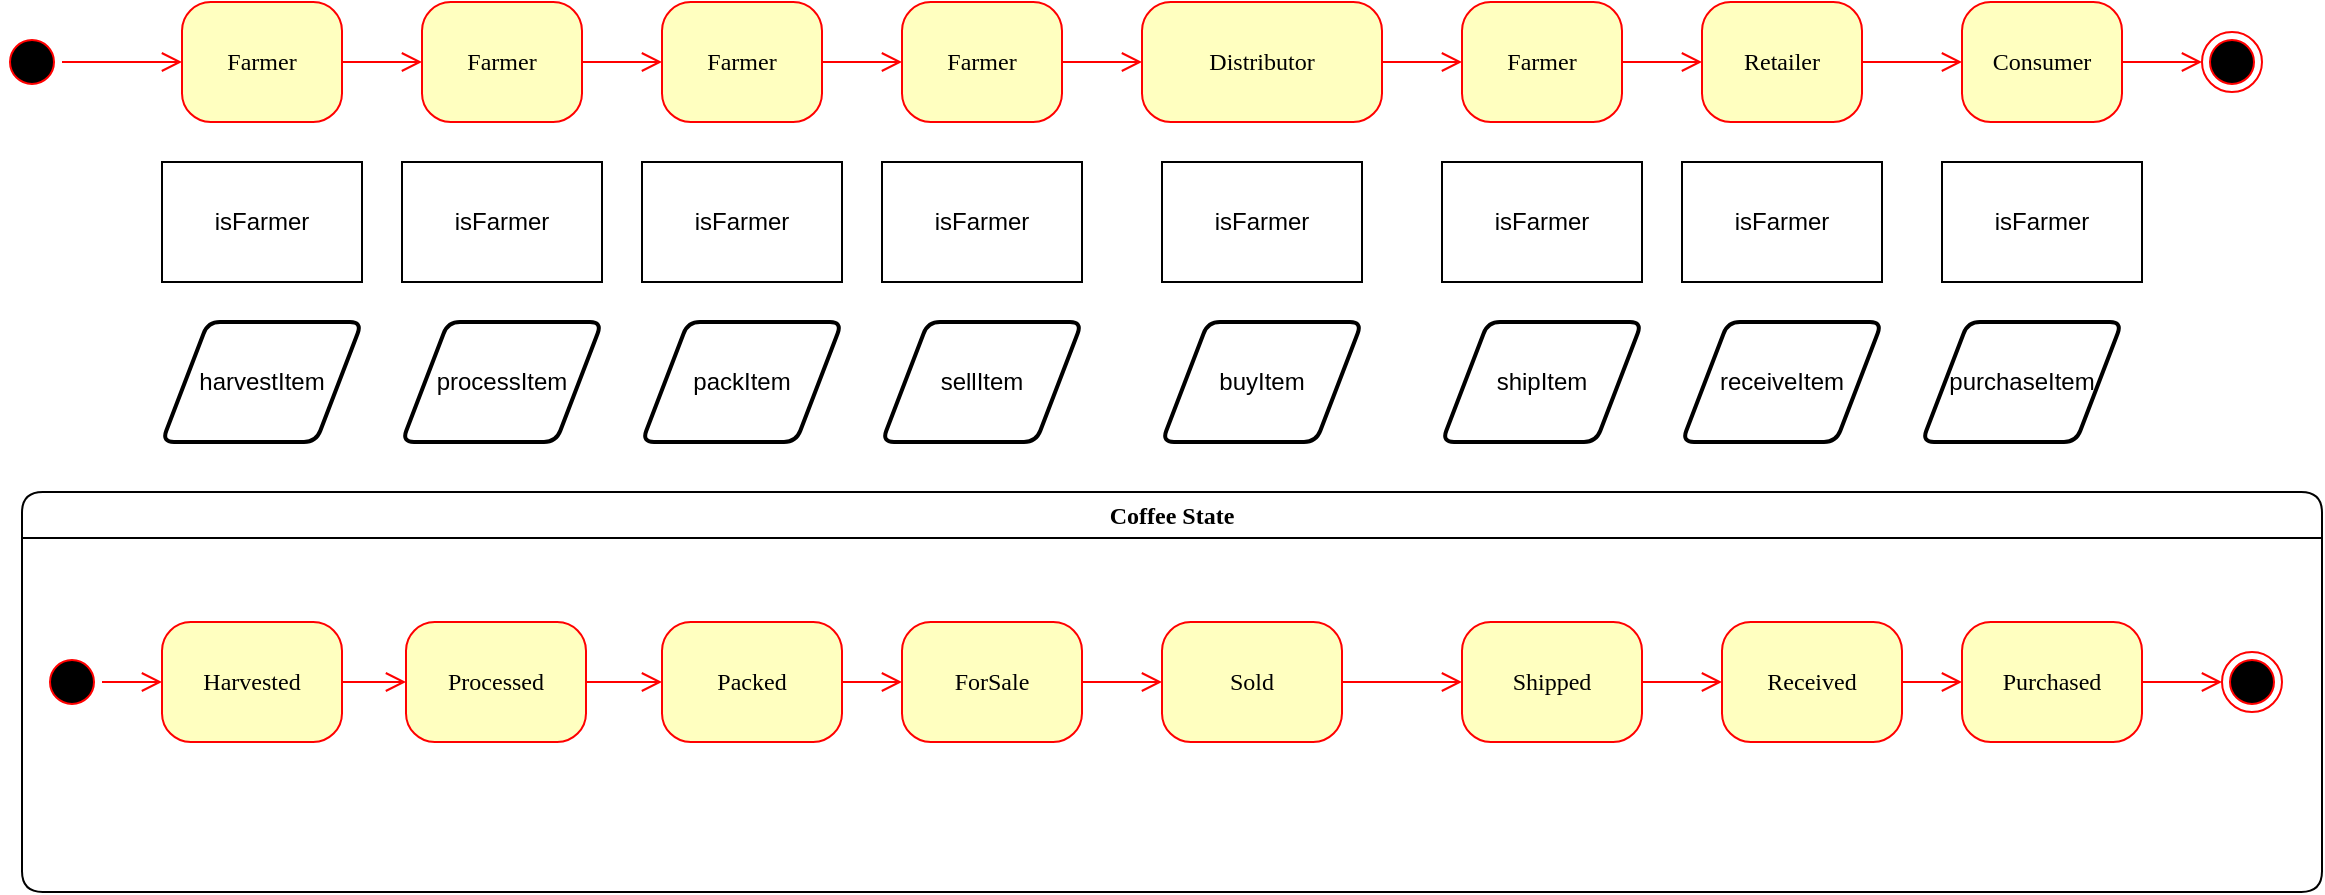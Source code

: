 <mxfile version="13.6.10" type="github">
  <diagram name="Page-1" id="58cdce13-f638-feb5-8d6f-7d28b1aa9fa0">
    <mxGraphModel dx="1069" dy="747" grid="1" gridSize="10" guides="1" tooltips="1" connect="1" arrows="1" fold="1" page="1" pageScale="1" pageWidth="1100" pageHeight="850" background="#ffffff" math="0" shadow="0">
      <root>
        <mxCell id="0" />
        <mxCell id="1" parent="0" />
        <mxCell id="382b91b5511bd0f7-1" value="" style="ellipse;html=1;shape=startState;fillColor=#000000;strokeColor=#ff0000;rounded=1;shadow=0;comic=0;labelBackgroundColor=none;fontFamily=Verdana;fontSize=12;fontColor=#000000;align=center;direction=south;" parent="1" vertex="1">
          <mxGeometry x="40" y="95" width="30" height="30" as="geometry" />
        </mxCell>
        <mxCell id="382b91b5511bd0f7-6" value="Farmer" style="rounded=1;whiteSpace=wrap;html=1;arcSize=24;fillColor=#ffffc0;strokeColor=#ff0000;shadow=0;comic=0;labelBackgroundColor=none;fontFamily=Verdana;fontSize=12;fontColor=#000000;align=center;" parent="1" vertex="1">
          <mxGeometry x="130" y="80" width="80" height="60" as="geometry" />
        </mxCell>
        <mxCell id="2a3bc250acf0617d-7" value="Coffee State" style="swimlane;whiteSpace=wrap;html=1;rounded=1;shadow=0;comic=0;labelBackgroundColor=none;strokeWidth=1;fontFamily=Verdana;fontSize=12;align=center;" parent="1" vertex="1">
          <mxGeometry x="50" y="325" width="1150" height="200" as="geometry" />
        </mxCell>
        <mxCell id="3cde6dad864a17aa-10" style="edgeStyle=elbowEdgeStyle;html=1;labelBackgroundColor=none;endArrow=open;endSize=8;strokeColor=#ff0000;fontFamily=Verdana;fontSize=12;align=left;" parent="2a3bc250acf0617d-7" source="382b91b5511bd0f7-8" target="3cde6dad864a17aa-1" edge="1">
          <mxGeometry relative="1" as="geometry" />
        </mxCell>
        <mxCell id="382b91b5511bd0f7-8" value="Harvested" style="rounded=1;whiteSpace=wrap;html=1;arcSize=24;fillColor=#ffffc0;strokeColor=#ff0000;shadow=0;comic=0;labelBackgroundColor=none;fontFamily=Verdana;fontSize=12;fontColor=#000000;align=center;" parent="2a3bc250acf0617d-7" vertex="1">
          <mxGeometry x="70" y="65" width="90" height="60" as="geometry" />
        </mxCell>
        <mxCell id="24f968d109e7d6b4-3" value="" style="ellipse;html=1;shape=endState;fillColor=#000000;strokeColor=#ff0000;rounded=1;shadow=0;comic=0;labelBackgroundColor=none;fontFamily=Verdana;fontSize=12;fontColor=#000000;align=center;" parent="2a3bc250acf0617d-7" vertex="1">
          <mxGeometry x="1100" y="80" width="30" height="30" as="geometry" />
        </mxCell>
        <mxCell id="3cde6dad864a17aa-9" style="edgeStyle=elbowEdgeStyle;html=1;labelBackgroundColor=none;endArrow=open;endSize=8;strokeColor=#ff0000;fontFamily=Verdana;fontSize=12;align=left;" parent="2a3bc250acf0617d-7" source="2a3bc250acf0617d-3" target="382b91b5511bd0f7-8" edge="1">
          <mxGeometry relative="1" as="geometry" />
        </mxCell>
        <mxCell id="2a3bc250acf0617d-3" value="" style="ellipse;html=1;shape=startState;fillColor=#000000;strokeColor=#ff0000;rounded=1;shadow=0;comic=0;labelBackgroundColor=none;fontFamily=Verdana;fontSize=12;fontColor=#000000;align=center;direction=south;" parent="2a3bc250acf0617d-7" vertex="1">
          <mxGeometry x="10" y="80" width="30" height="30" as="geometry" />
        </mxCell>
        <mxCell id="3cde6dad864a17aa-11" style="edgeStyle=elbowEdgeStyle;html=1;labelBackgroundColor=none;endArrow=open;endSize=8;strokeColor=#ff0000;fontFamily=Verdana;fontSize=12;align=left;" parent="2a3bc250acf0617d-7" source="3cde6dad864a17aa-1" target="3cde6dad864a17aa-2" edge="1">
          <mxGeometry relative="1" as="geometry" />
        </mxCell>
        <mxCell id="3cde6dad864a17aa-1" value="Processed" style="rounded=1;whiteSpace=wrap;html=1;arcSize=24;fillColor=#ffffc0;strokeColor=#ff0000;shadow=0;comic=0;labelBackgroundColor=none;fontFamily=Verdana;fontSize=12;fontColor=#000000;align=center;" parent="2a3bc250acf0617d-7" vertex="1">
          <mxGeometry x="192" y="65" width="90" height="60" as="geometry" />
        </mxCell>
        <mxCell id="3cde6dad864a17aa-12" style="edgeStyle=elbowEdgeStyle;html=1;labelBackgroundColor=none;endArrow=open;endSize=8;strokeColor=#ff0000;fontFamily=Verdana;fontSize=12;align=left;entryX=0;entryY=0.5;entryDx=0;entryDy=0;" parent="2a3bc250acf0617d-7" source="wz76NMaISqrkH5ExFbeR-44" target="wz76NMaISqrkH5ExFbeR-46" edge="1">
          <mxGeometry relative="1" as="geometry">
            <mxPoint x="1060" y="95" as="targetPoint" />
          </mxGeometry>
        </mxCell>
        <mxCell id="3cde6dad864a17aa-2" value="Packed" style="rounded=1;whiteSpace=wrap;html=1;arcSize=24;fillColor=#ffffc0;strokeColor=#ff0000;shadow=0;comic=0;labelBackgroundColor=none;fontFamily=Verdana;fontSize=12;fontColor=#000000;align=center;" parent="2a3bc250acf0617d-7" vertex="1">
          <mxGeometry x="320" y="65" width="90" height="60" as="geometry" />
        </mxCell>
        <mxCell id="wz76NMaISqrkH5ExFbeR-38" value="ForSale" style="rounded=1;whiteSpace=wrap;html=1;arcSize=24;fillColor=#ffffc0;strokeColor=#ff0000;shadow=0;comic=0;labelBackgroundColor=none;fontFamily=Verdana;fontSize=12;fontColor=#000000;align=center;" vertex="1" parent="2a3bc250acf0617d-7">
          <mxGeometry x="440" y="65" width="90" height="60" as="geometry" />
        </mxCell>
        <mxCell id="wz76NMaISqrkH5ExFbeR-39" style="edgeStyle=elbowEdgeStyle;html=1;labelBackgroundColor=none;endArrow=open;endSize=8;strokeColor=#ff0000;fontFamily=Verdana;fontSize=12;align=left;" edge="1" parent="2a3bc250acf0617d-7" source="3cde6dad864a17aa-2" target="wz76NMaISqrkH5ExFbeR-38">
          <mxGeometry relative="1" as="geometry">
            <mxPoint x="450" y="420" as="sourcePoint" />
            <mxPoint x="855" y="420" as="targetPoint" />
          </mxGeometry>
        </mxCell>
        <mxCell id="wz76NMaISqrkH5ExFbeR-40" value="Sold" style="rounded=1;whiteSpace=wrap;html=1;arcSize=24;fillColor=#ffffc0;strokeColor=#ff0000;shadow=0;comic=0;labelBackgroundColor=none;fontFamily=Verdana;fontSize=12;fontColor=#000000;align=center;" vertex="1" parent="2a3bc250acf0617d-7">
          <mxGeometry x="570" y="65" width="90" height="60" as="geometry" />
        </mxCell>
        <mxCell id="wz76NMaISqrkH5ExFbeR-41" value="Shipped" style="rounded=1;whiteSpace=wrap;html=1;arcSize=24;fillColor=#ffffc0;strokeColor=#ff0000;shadow=0;comic=0;labelBackgroundColor=none;fontFamily=Verdana;fontSize=12;fontColor=#000000;align=center;" vertex="1" parent="2a3bc250acf0617d-7">
          <mxGeometry x="720" y="65" width="90" height="60" as="geometry" />
        </mxCell>
        <mxCell id="wz76NMaISqrkH5ExFbeR-43" style="edgeStyle=elbowEdgeStyle;html=1;labelBackgroundColor=none;endArrow=open;endSize=8;strokeColor=#ff0000;fontFamily=Verdana;fontSize=12;align=left;" edge="1" parent="2a3bc250acf0617d-7" source="wz76NMaISqrkH5ExFbeR-38">
          <mxGeometry relative="1" as="geometry">
            <mxPoint x="570" y="420" as="sourcePoint" />
            <mxPoint x="570" y="95" as="targetPoint" />
          </mxGeometry>
        </mxCell>
        <mxCell id="wz76NMaISqrkH5ExFbeR-44" value="Received" style="rounded=1;whiteSpace=wrap;html=1;arcSize=24;fillColor=#ffffc0;strokeColor=#ff0000;shadow=0;comic=0;labelBackgroundColor=none;fontFamily=Verdana;fontSize=12;fontColor=#000000;align=center;" vertex="1" parent="2a3bc250acf0617d-7">
          <mxGeometry x="850" y="65" width="90" height="60" as="geometry" />
        </mxCell>
        <mxCell id="wz76NMaISqrkH5ExFbeR-45" style="edgeStyle=elbowEdgeStyle;html=1;labelBackgroundColor=none;endArrow=open;endSize=8;strokeColor=#ff0000;fontFamily=Verdana;fontSize=12;align=left;" edge="1" parent="2a3bc250acf0617d-7" source="wz76NMaISqrkH5ExFbeR-41" target="wz76NMaISqrkH5ExFbeR-44">
          <mxGeometry relative="1" as="geometry">
            <mxPoint x="850" y="420" as="sourcePoint" />
            <mxPoint x="1100" y="420" as="targetPoint" />
          </mxGeometry>
        </mxCell>
        <mxCell id="wz76NMaISqrkH5ExFbeR-46" value="Purchased" style="rounded=1;whiteSpace=wrap;html=1;arcSize=24;fillColor=#ffffc0;strokeColor=#ff0000;shadow=0;comic=0;labelBackgroundColor=none;fontFamily=Verdana;fontSize=12;fontColor=#000000;align=center;" vertex="1" parent="2a3bc250acf0617d-7">
          <mxGeometry x="970" y="65" width="90" height="60" as="geometry" />
        </mxCell>
        <mxCell id="wz76NMaISqrkH5ExFbeR-49" style="edgeStyle=elbowEdgeStyle;html=1;labelBackgroundColor=none;endArrow=open;endSize=8;strokeColor=#ff0000;fontFamily=Verdana;fontSize=12;align=left;exitX=1;exitY=0.5;exitDx=0;exitDy=0;entryX=0;entryY=0.5;entryDx=0;entryDy=0;" edge="1" parent="2a3bc250acf0617d-7" source="wz76NMaISqrkH5ExFbeR-40" target="wz76NMaISqrkH5ExFbeR-41">
          <mxGeometry relative="1" as="geometry">
            <mxPoint x="820" y="105" as="sourcePoint" />
            <mxPoint x="710" y="95" as="targetPoint" />
          </mxGeometry>
        </mxCell>
        <mxCell id="wz76NMaISqrkH5ExFbeR-50" style="edgeStyle=elbowEdgeStyle;html=1;labelBackgroundColor=none;endArrow=open;endSize=8;strokeColor=#ff0000;fontFamily=Verdana;fontSize=12;align=left;entryX=0;entryY=0.5;entryDx=0;entryDy=0;exitX=1;exitY=0.5;exitDx=0;exitDy=0;" edge="1" parent="2a3bc250acf0617d-7" source="wz76NMaISqrkH5ExFbeR-46" target="24f968d109e7d6b4-3">
          <mxGeometry relative="1" as="geometry">
            <mxPoint x="950" y="105" as="sourcePoint" />
            <mxPoint x="980" y="105" as="targetPoint" />
          </mxGeometry>
        </mxCell>
        <mxCell id="2a3bc250acf0617d-9" style="edgeStyle=orthogonalEdgeStyle;html=1;labelBackgroundColor=none;endArrow=open;endSize=8;strokeColor=#ff0000;fontFamily=Verdana;fontSize=12;align=left;" parent="1" source="382b91b5511bd0f7-1" target="382b91b5511bd0f7-6" edge="1">
          <mxGeometry relative="1" as="geometry" />
        </mxCell>
        <mxCell id="wz76NMaISqrkH5ExFbeR-1" value="Farmer" style="rounded=1;whiteSpace=wrap;html=1;arcSize=24;fillColor=#ffffc0;strokeColor=#ff0000;shadow=0;comic=0;labelBackgroundColor=none;fontFamily=Verdana;fontSize=12;fontColor=#000000;align=center;" vertex="1" parent="1">
          <mxGeometry x="250" y="80" width="80" height="60" as="geometry" />
        </mxCell>
        <mxCell id="wz76NMaISqrkH5ExFbeR-2" value="Farmer" style="rounded=1;whiteSpace=wrap;html=1;arcSize=24;fillColor=#ffffc0;strokeColor=#ff0000;shadow=0;comic=0;labelBackgroundColor=none;fontFamily=Verdana;fontSize=12;fontColor=#000000;align=center;" vertex="1" parent="1">
          <mxGeometry x="490" y="80" width="80" height="60" as="geometry" />
        </mxCell>
        <mxCell id="wz76NMaISqrkH5ExFbeR-3" value="Distributor" style="rounded=1;whiteSpace=wrap;html=1;arcSize=24;fillColor=#ffffc0;strokeColor=#ff0000;shadow=0;comic=0;labelBackgroundColor=none;fontFamily=Verdana;fontSize=12;fontColor=#000000;align=center;" vertex="1" parent="1">
          <mxGeometry x="610" y="80" width="120" height="60" as="geometry" />
        </mxCell>
        <mxCell id="wz76NMaISqrkH5ExFbeR-4" value="Farmer" style="rounded=1;whiteSpace=wrap;html=1;arcSize=24;fillColor=#ffffc0;strokeColor=#ff0000;shadow=0;comic=0;labelBackgroundColor=none;fontFamily=Verdana;fontSize=12;fontColor=#000000;align=center;" vertex="1" parent="1">
          <mxGeometry x="370" y="80" width="80" height="60" as="geometry" />
        </mxCell>
        <mxCell id="wz76NMaISqrkH5ExFbeR-5" value="Farmer" style="rounded=1;whiteSpace=wrap;html=1;arcSize=24;fillColor=#ffffc0;strokeColor=#ff0000;shadow=0;comic=0;labelBackgroundColor=none;fontFamily=Verdana;fontSize=12;fontColor=#000000;align=center;" vertex="1" parent="1">
          <mxGeometry x="770" y="80" width="80" height="60" as="geometry" />
        </mxCell>
        <mxCell id="wz76NMaISqrkH5ExFbeR-6" value="Retailer" style="rounded=1;whiteSpace=wrap;html=1;arcSize=24;fillColor=#ffffc0;strokeColor=#ff0000;shadow=0;comic=0;labelBackgroundColor=none;fontFamily=Verdana;fontSize=12;fontColor=#000000;align=center;" vertex="1" parent="1">
          <mxGeometry x="890" y="80" width="80" height="60" as="geometry" />
        </mxCell>
        <mxCell id="wz76NMaISqrkH5ExFbeR-7" value="Consumer" style="rounded=1;whiteSpace=wrap;html=1;arcSize=24;fillColor=#ffffc0;strokeColor=#ff0000;shadow=0;comic=0;labelBackgroundColor=none;fontFamily=Verdana;fontSize=12;fontColor=#000000;align=center;" vertex="1" parent="1">
          <mxGeometry x="1020" y="80" width="80" height="60" as="geometry" />
        </mxCell>
        <mxCell id="wz76NMaISqrkH5ExFbeR-8" value="" style="ellipse;html=1;shape=endState;fillColor=#000000;strokeColor=#ff0000;rounded=1;shadow=0;comic=0;labelBackgroundColor=none;fontFamily=Verdana;fontSize=12;fontColor=#000000;align=center;" vertex="1" parent="1">
          <mxGeometry x="1140" y="95" width="30" height="30" as="geometry" />
        </mxCell>
        <mxCell id="wz76NMaISqrkH5ExFbeR-9" style="edgeStyle=orthogonalEdgeStyle;html=1;labelBackgroundColor=none;endArrow=open;endSize=8;strokeColor=#ff0000;fontFamily=Verdana;fontSize=12;align=left;exitX=1;exitY=0.5;exitDx=0;exitDy=0;entryX=0;entryY=0.5;entryDx=0;entryDy=0;" edge="1" parent="1" source="382b91b5511bd0f7-6" target="wz76NMaISqrkH5ExFbeR-1">
          <mxGeometry relative="1" as="geometry">
            <mxPoint x="230" y="180" as="sourcePoint" />
            <mxPoint x="290" y="180" as="targetPoint" />
          </mxGeometry>
        </mxCell>
        <mxCell id="wz76NMaISqrkH5ExFbeR-10" style="edgeStyle=orthogonalEdgeStyle;html=1;labelBackgroundColor=none;endArrow=open;endSize=8;strokeColor=#ff0000;fontFamily=Verdana;fontSize=12;align=left;exitX=1;exitY=0.5;exitDx=0;exitDy=0;entryX=0;entryY=0.5;entryDx=0;entryDy=0;" edge="1" parent="1" source="wz76NMaISqrkH5ExFbeR-1" target="wz76NMaISqrkH5ExFbeR-4">
          <mxGeometry relative="1" as="geometry">
            <mxPoint x="220" y="120" as="sourcePoint" />
            <mxPoint x="260" y="120" as="targetPoint" />
          </mxGeometry>
        </mxCell>
        <mxCell id="wz76NMaISqrkH5ExFbeR-11" style="edgeStyle=orthogonalEdgeStyle;html=1;labelBackgroundColor=none;endArrow=open;endSize=8;strokeColor=#ff0000;fontFamily=Verdana;fontSize=12;align=left;exitX=1;exitY=0.5;exitDx=0;exitDy=0;entryX=0;entryY=0.5;entryDx=0;entryDy=0;" edge="1" parent="1" source="wz76NMaISqrkH5ExFbeR-4" target="wz76NMaISqrkH5ExFbeR-2">
          <mxGeometry relative="1" as="geometry">
            <mxPoint x="340" y="120" as="sourcePoint" />
            <mxPoint x="380" y="120" as="targetPoint" />
          </mxGeometry>
        </mxCell>
        <mxCell id="wz76NMaISqrkH5ExFbeR-13" style="edgeStyle=orthogonalEdgeStyle;html=1;labelBackgroundColor=none;endArrow=open;endSize=8;strokeColor=#ff0000;fontFamily=Verdana;fontSize=12;align=left;entryX=0;entryY=0.5;entryDx=0;entryDy=0;" edge="1" parent="1" source="wz76NMaISqrkH5ExFbeR-2" target="wz76NMaISqrkH5ExFbeR-3">
          <mxGeometry relative="1" as="geometry">
            <mxPoint x="570" y="110" as="sourcePoint" />
            <mxPoint x="500" y="120" as="targetPoint" />
          </mxGeometry>
        </mxCell>
        <mxCell id="wz76NMaISqrkH5ExFbeR-14" style="edgeStyle=orthogonalEdgeStyle;html=1;labelBackgroundColor=none;endArrow=open;endSize=8;strokeColor=#ff0000;fontFamily=Verdana;fontSize=12;align=left;entryX=0;entryY=0.5;entryDx=0;entryDy=0;exitX=1;exitY=0.5;exitDx=0;exitDy=0;" edge="1" parent="1" source="wz76NMaISqrkH5ExFbeR-3" target="wz76NMaISqrkH5ExFbeR-5">
          <mxGeometry relative="1" as="geometry">
            <mxPoint x="580" y="120" as="sourcePoint" />
            <mxPoint x="620" y="120" as="targetPoint" />
          </mxGeometry>
        </mxCell>
        <mxCell id="wz76NMaISqrkH5ExFbeR-15" style="edgeStyle=orthogonalEdgeStyle;html=1;labelBackgroundColor=none;endArrow=open;endSize=8;strokeColor=#ff0000;fontFamily=Verdana;fontSize=12;align=left;entryX=0;entryY=0.5;entryDx=0;entryDy=0;" edge="1" parent="1" source="wz76NMaISqrkH5ExFbeR-5" target="wz76NMaISqrkH5ExFbeR-6">
          <mxGeometry relative="1" as="geometry">
            <mxPoint x="850" y="110" as="sourcePoint" />
            <mxPoint x="780" y="120" as="targetPoint" />
          </mxGeometry>
        </mxCell>
        <mxCell id="wz76NMaISqrkH5ExFbeR-16" style="edgeStyle=orthogonalEdgeStyle;html=1;labelBackgroundColor=none;endArrow=open;endSize=8;strokeColor=#ff0000;fontFamily=Verdana;fontSize=12;align=left;entryX=0;entryY=0.5;entryDx=0;entryDy=0;exitX=1;exitY=0.5;exitDx=0;exitDy=0;" edge="1" parent="1" source="wz76NMaISqrkH5ExFbeR-6" target="wz76NMaISqrkH5ExFbeR-7">
          <mxGeometry relative="1" as="geometry">
            <mxPoint x="860" y="120" as="sourcePoint" />
            <mxPoint x="900" y="120" as="targetPoint" />
          </mxGeometry>
        </mxCell>
        <mxCell id="wz76NMaISqrkH5ExFbeR-17" style="edgeStyle=orthogonalEdgeStyle;html=1;labelBackgroundColor=none;endArrow=open;endSize=8;strokeColor=#ff0000;fontFamily=Verdana;fontSize=12;align=left;entryX=0;entryY=0.5;entryDx=0;entryDy=0;exitX=1;exitY=0.5;exitDx=0;exitDy=0;" edge="1" parent="1" source="wz76NMaISqrkH5ExFbeR-7" target="wz76NMaISqrkH5ExFbeR-8">
          <mxGeometry relative="1" as="geometry">
            <mxPoint x="1120" y="140" as="sourcePoint" />
            <mxPoint x="1020" y="120" as="targetPoint" />
          </mxGeometry>
        </mxCell>
        <mxCell id="wz76NMaISqrkH5ExFbeR-18" value="isFarmer" style="rounded=0;whiteSpace=wrap;html=1;" vertex="1" parent="1">
          <mxGeometry x="120" y="160" width="100" height="60" as="geometry" />
        </mxCell>
        <mxCell id="wz76NMaISqrkH5ExFbeR-23" value="processItem" style="shape=parallelogram;html=1;strokeWidth=2;perimeter=parallelogramPerimeter;whiteSpace=wrap;rounded=1;arcSize=12;size=0.23;" vertex="1" parent="1">
          <mxGeometry x="240" y="240" width="100" height="60" as="geometry" />
        </mxCell>
        <mxCell id="wz76NMaISqrkH5ExFbeR-24" value="harvestItem" style="shape=parallelogram;html=1;strokeWidth=2;perimeter=parallelogramPerimeter;whiteSpace=wrap;rounded=1;arcSize=12;size=0.23;" vertex="1" parent="1">
          <mxGeometry x="120" y="240" width="100" height="60" as="geometry" />
        </mxCell>
        <mxCell id="wz76NMaISqrkH5ExFbeR-25" value="packItem" style="shape=parallelogram;html=1;strokeWidth=2;perimeter=parallelogramPerimeter;whiteSpace=wrap;rounded=1;arcSize=12;size=0.23;" vertex="1" parent="1">
          <mxGeometry x="360" y="240" width="100" height="60" as="geometry" />
        </mxCell>
        <mxCell id="wz76NMaISqrkH5ExFbeR-26" value="sellItem" style="shape=parallelogram;html=1;strokeWidth=2;perimeter=parallelogramPerimeter;whiteSpace=wrap;rounded=1;arcSize=12;size=0.23;" vertex="1" parent="1">
          <mxGeometry x="480" y="240" width="100" height="60" as="geometry" />
        </mxCell>
        <mxCell id="wz76NMaISqrkH5ExFbeR-27" value="buyItem" style="shape=parallelogram;html=1;strokeWidth=2;perimeter=parallelogramPerimeter;whiteSpace=wrap;rounded=1;arcSize=12;size=0.23;" vertex="1" parent="1">
          <mxGeometry x="620" y="240" width="100" height="60" as="geometry" />
        </mxCell>
        <mxCell id="wz76NMaISqrkH5ExFbeR-28" value="shipItem" style="shape=parallelogram;html=1;strokeWidth=2;perimeter=parallelogramPerimeter;whiteSpace=wrap;rounded=1;arcSize=12;size=0.23;" vertex="1" parent="1">
          <mxGeometry x="760" y="240" width="100" height="60" as="geometry" />
        </mxCell>
        <mxCell id="wz76NMaISqrkH5ExFbeR-29" value="receiveItem" style="shape=parallelogram;html=1;strokeWidth=2;perimeter=parallelogramPerimeter;whiteSpace=wrap;rounded=1;arcSize=12;size=0.23;" vertex="1" parent="1">
          <mxGeometry x="880" y="240" width="100" height="60" as="geometry" />
        </mxCell>
        <mxCell id="wz76NMaISqrkH5ExFbeR-30" value="purchaseItem" style="shape=parallelogram;html=1;strokeWidth=2;perimeter=parallelogramPerimeter;whiteSpace=wrap;rounded=1;arcSize=12;size=0.23;" vertex="1" parent="1">
          <mxGeometry x="1000" y="240" width="100" height="60" as="geometry" />
        </mxCell>
        <mxCell id="wz76NMaISqrkH5ExFbeR-31" value="isFarmer" style="rounded=0;whiteSpace=wrap;html=1;" vertex="1" parent="1">
          <mxGeometry x="240" y="160" width="100" height="60" as="geometry" />
        </mxCell>
        <mxCell id="wz76NMaISqrkH5ExFbeR-32" value="isFarmer" style="rounded=0;whiteSpace=wrap;html=1;" vertex="1" parent="1">
          <mxGeometry x="360" y="160" width="100" height="60" as="geometry" />
        </mxCell>
        <mxCell id="wz76NMaISqrkH5ExFbeR-33" value="isFarmer" style="rounded=0;whiteSpace=wrap;html=1;" vertex="1" parent="1">
          <mxGeometry x="480" y="160" width="100" height="60" as="geometry" />
        </mxCell>
        <mxCell id="wz76NMaISqrkH5ExFbeR-34" value="isFarmer" style="rounded=0;whiteSpace=wrap;html=1;" vertex="1" parent="1">
          <mxGeometry x="620" y="160" width="100" height="60" as="geometry" />
        </mxCell>
        <mxCell id="wz76NMaISqrkH5ExFbeR-35" value="isFarmer" style="rounded=0;whiteSpace=wrap;html=1;" vertex="1" parent="1">
          <mxGeometry x="760" y="160" width="100" height="60" as="geometry" />
        </mxCell>
        <mxCell id="wz76NMaISqrkH5ExFbeR-36" value="isFarmer" style="rounded=0;whiteSpace=wrap;html=1;" vertex="1" parent="1">
          <mxGeometry x="880" y="160" width="100" height="60" as="geometry" />
        </mxCell>
        <mxCell id="wz76NMaISqrkH5ExFbeR-37" value="isFarmer" style="rounded=0;whiteSpace=wrap;html=1;" vertex="1" parent="1">
          <mxGeometry x="1010" y="160" width="100" height="60" as="geometry" />
        </mxCell>
      </root>
    </mxGraphModel>
  </diagram>
</mxfile>

